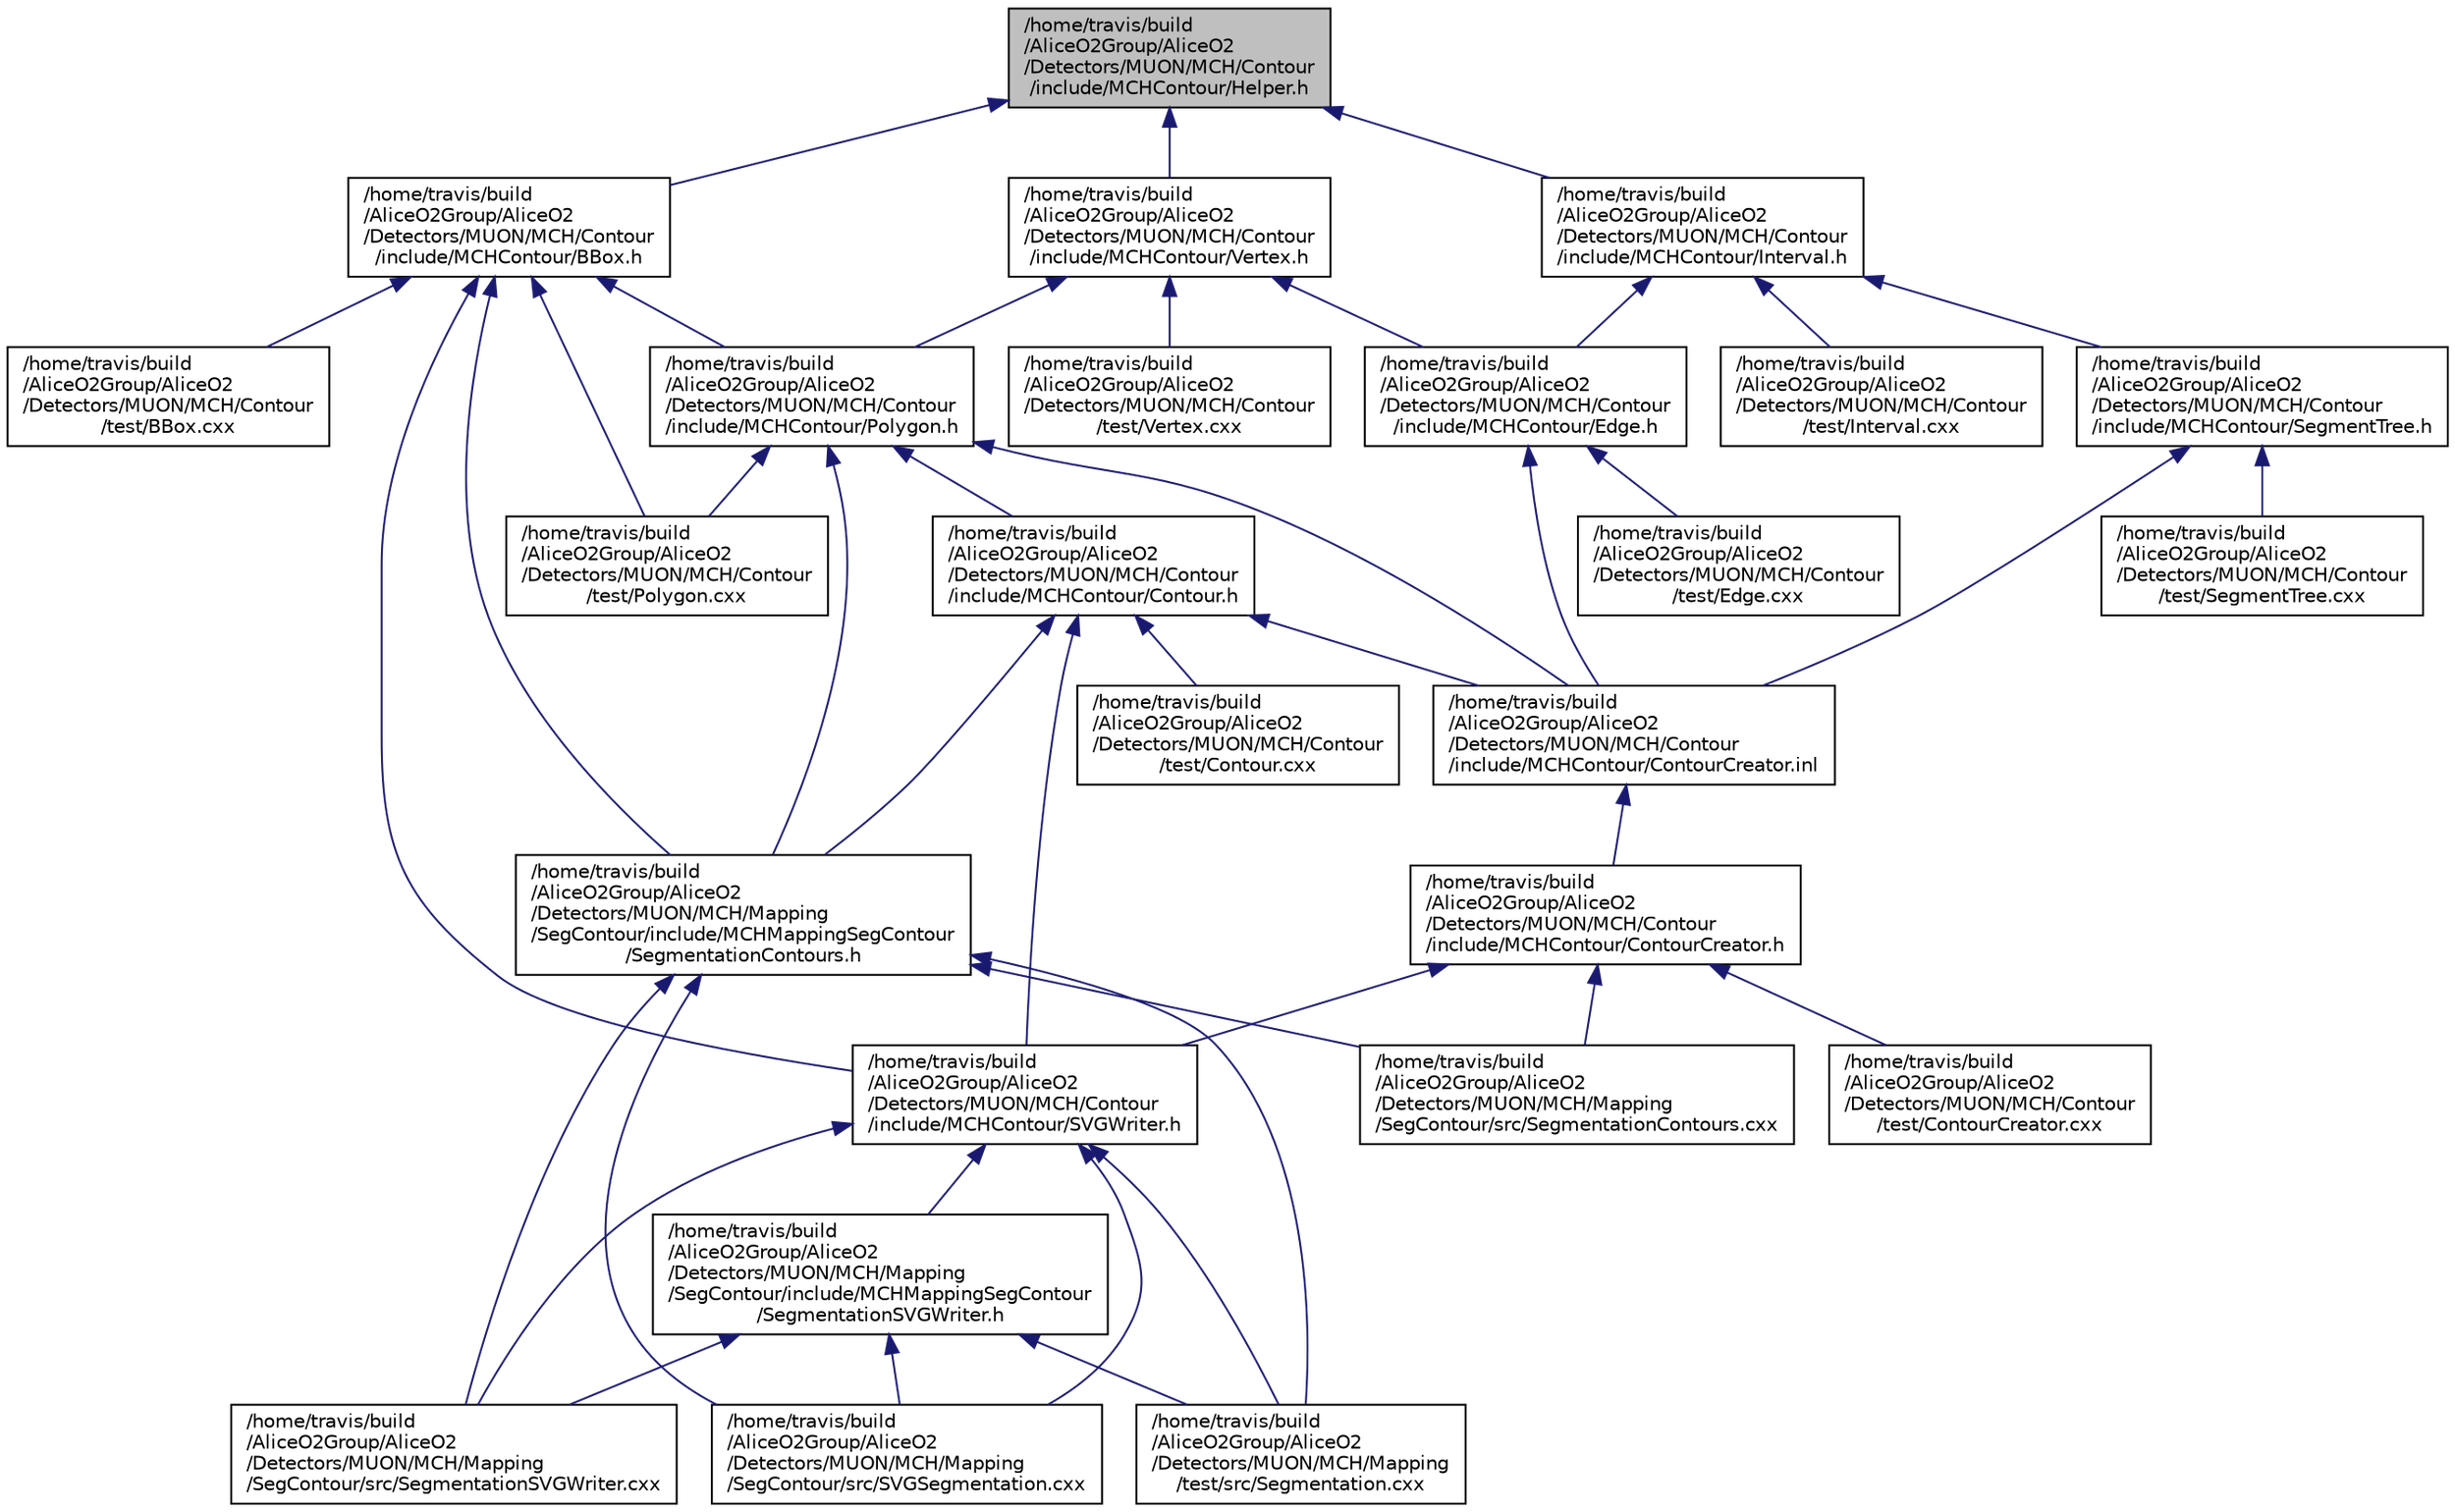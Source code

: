digraph "/home/travis/build/AliceO2Group/AliceO2/Detectors/MUON/MCH/Contour/include/MCHContour/Helper.h"
{
 // INTERACTIVE_SVG=YES
  bgcolor="transparent";
  edge [fontname="Helvetica",fontsize="10",labelfontname="Helvetica",labelfontsize="10"];
  node [fontname="Helvetica",fontsize="10",shape=record];
  Node1 [label="/home/travis/build\l/AliceO2Group/AliceO2\l/Detectors/MUON/MCH/Contour\l/include/MCHContour/Helper.h",height=0.2,width=0.4,color="black", fillcolor="grey75", style="filled" fontcolor="black"];
  Node1 -> Node2 [dir="back",color="midnightblue",fontsize="10",style="solid",fontname="Helvetica"];
  Node2 [label="/home/travis/build\l/AliceO2Group/AliceO2\l/Detectors/MUON/MCH/Contour\l/include/MCHContour/BBox.h",height=0.2,width=0.4,color="black",URL="$d0/ddc/BBox_8h.html"];
  Node2 -> Node3 [dir="back",color="midnightblue",fontsize="10",style="solid",fontname="Helvetica"];
  Node3 [label="/home/travis/build\l/AliceO2Group/AliceO2\l/Detectors/MUON/MCH/Contour\l/include/MCHContour/Polygon.h",height=0.2,width=0.4,color="black",URL="$dc/ddd/Polygon_8h.html"];
  Node3 -> Node4 [dir="back",color="midnightblue",fontsize="10",style="solid",fontname="Helvetica"];
  Node4 [label="/home/travis/build\l/AliceO2Group/AliceO2\l/Detectors/MUON/MCH/Contour\l/include/MCHContour/Contour.h",height=0.2,width=0.4,color="black",URL="$db/d08/Contour_8h.html"];
  Node4 -> Node5 [dir="back",color="midnightblue",fontsize="10",style="solid",fontname="Helvetica"];
  Node5 [label="/home/travis/build\l/AliceO2Group/AliceO2\l/Detectors/MUON/MCH/Contour\l/include/MCHContour/ContourCreator.inl",height=0.2,width=0.4,color="black",URL="$dc/d15/ContourCreator_8inl.html"];
  Node5 -> Node6 [dir="back",color="midnightblue",fontsize="10",style="solid",fontname="Helvetica"];
  Node6 [label="/home/travis/build\l/AliceO2Group/AliceO2\l/Detectors/MUON/MCH/Contour\l/include/MCHContour/ContourCreator.h",height=0.2,width=0.4,color="black",URL="$d4/d84/ContourCreator_8h.html"];
  Node6 -> Node7 [dir="back",color="midnightblue",fontsize="10",style="solid",fontname="Helvetica"];
  Node7 [label="/home/travis/build\l/AliceO2Group/AliceO2\l/Detectors/MUON/MCH/Contour\l/include/MCHContour/SVGWriter.h",height=0.2,width=0.4,color="black",URL="$de/d51/SVGWriter_8h.html"];
  Node7 -> Node8 [dir="back",color="midnightblue",fontsize="10",style="solid",fontname="Helvetica"];
  Node8 [label="/home/travis/build\l/AliceO2Group/AliceO2\l/Detectors/MUON/MCH/Mapping\l/SegContour/include/MCHMappingSegContour\l/SegmentationSVGWriter.h",height=0.2,width=0.4,color="black",URL="$d5/d3f/SegmentationSVGWriter_8h.html"];
  Node8 -> Node9 [dir="back",color="midnightblue",fontsize="10",style="solid",fontname="Helvetica"];
  Node9 [label="/home/travis/build\l/AliceO2Group/AliceO2\l/Detectors/MUON/MCH/Mapping\l/SegContour/src/SegmentationSVGWriter.cxx",height=0.2,width=0.4,color="black",URL="$de/d56/SegmentationSVGWriter_8cxx.html"];
  Node8 -> Node10 [dir="back",color="midnightblue",fontsize="10",style="solid",fontname="Helvetica"];
  Node10 [label="/home/travis/build\l/AliceO2Group/AliceO2\l/Detectors/MUON/MCH/Mapping\l/SegContour/src/SVGSegmentation.cxx",height=0.2,width=0.4,color="black",URL="$d2/d0f/SVGSegmentation_8cxx.html"];
  Node8 -> Node11 [dir="back",color="midnightblue",fontsize="10",style="solid",fontname="Helvetica"];
  Node11 [label="/home/travis/build\l/AliceO2Group/AliceO2\l/Detectors/MUON/MCH/Mapping\l/test/src/Segmentation.cxx",height=0.2,width=0.4,color="black",URL="$d5/d2d/MUON_2MCH_2Mapping_2test_2src_2Segmentation_8cxx.html"];
  Node7 -> Node9 [dir="back",color="midnightblue",fontsize="10",style="solid",fontname="Helvetica"];
  Node7 -> Node10 [dir="back",color="midnightblue",fontsize="10",style="solid",fontname="Helvetica"];
  Node7 -> Node11 [dir="back",color="midnightblue",fontsize="10",style="solid",fontname="Helvetica"];
  Node6 -> Node12 [dir="back",color="midnightblue",fontsize="10",style="solid",fontname="Helvetica"];
  Node12 [label="/home/travis/build\l/AliceO2Group/AliceO2\l/Detectors/MUON/MCH/Contour\l/test/ContourCreator.cxx",height=0.2,width=0.4,color="black",URL="$d3/d4a/ContourCreator_8cxx.html"];
  Node6 -> Node13 [dir="back",color="midnightblue",fontsize="10",style="solid",fontname="Helvetica"];
  Node13 [label="/home/travis/build\l/AliceO2Group/AliceO2\l/Detectors/MUON/MCH/Mapping\l/SegContour/src/SegmentationContours.cxx",height=0.2,width=0.4,color="black",URL="$de/de2/SegmentationContours_8cxx.html"];
  Node4 -> Node7 [dir="back",color="midnightblue",fontsize="10",style="solid",fontname="Helvetica"];
  Node4 -> Node14 [dir="back",color="midnightblue",fontsize="10",style="solid",fontname="Helvetica"];
  Node14 [label="/home/travis/build\l/AliceO2Group/AliceO2\l/Detectors/MUON/MCH/Contour\l/test/Contour.cxx",height=0.2,width=0.4,color="black",URL="$d8/d3b/Contour_8cxx.html"];
  Node4 -> Node15 [dir="back",color="midnightblue",fontsize="10",style="solid",fontname="Helvetica"];
  Node15 [label="/home/travis/build\l/AliceO2Group/AliceO2\l/Detectors/MUON/MCH/Mapping\l/SegContour/include/MCHMappingSegContour\l/SegmentationContours.h",height=0.2,width=0.4,color="black",URL="$dd/d1c/SegmentationContours_8h.html"];
  Node15 -> Node13 [dir="back",color="midnightblue",fontsize="10",style="solid",fontname="Helvetica"];
  Node15 -> Node9 [dir="back",color="midnightblue",fontsize="10",style="solid",fontname="Helvetica"];
  Node15 -> Node10 [dir="back",color="midnightblue",fontsize="10",style="solid",fontname="Helvetica"];
  Node15 -> Node11 [dir="back",color="midnightblue",fontsize="10",style="solid",fontname="Helvetica"];
  Node3 -> Node5 [dir="back",color="midnightblue",fontsize="10",style="solid",fontname="Helvetica"];
  Node3 -> Node16 [dir="back",color="midnightblue",fontsize="10",style="solid",fontname="Helvetica"];
  Node16 [label="/home/travis/build\l/AliceO2Group/AliceO2\l/Detectors/MUON/MCH/Contour\l/test/Polygon.cxx",height=0.2,width=0.4,color="black",URL="$d4/d33/Polygon_8cxx.html"];
  Node3 -> Node15 [dir="back",color="midnightblue",fontsize="10",style="solid",fontname="Helvetica"];
  Node2 -> Node7 [dir="back",color="midnightblue",fontsize="10",style="solid",fontname="Helvetica"];
  Node2 -> Node17 [dir="back",color="midnightblue",fontsize="10",style="solid",fontname="Helvetica"];
  Node17 [label="/home/travis/build\l/AliceO2Group/AliceO2\l/Detectors/MUON/MCH/Contour\l/test/BBox.cxx",height=0.2,width=0.4,color="black",URL="$d4/da8/BBox_8cxx.html"];
  Node2 -> Node16 [dir="back",color="midnightblue",fontsize="10",style="solid",fontname="Helvetica"];
  Node2 -> Node15 [dir="back",color="midnightblue",fontsize="10",style="solid",fontname="Helvetica"];
  Node1 -> Node18 [dir="back",color="midnightblue",fontsize="10",style="solid",fontname="Helvetica"];
  Node18 [label="/home/travis/build\l/AliceO2Group/AliceO2\l/Detectors/MUON/MCH/Contour\l/include/MCHContour/Vertex.h",height=0.2,width=0.4,color="black",URL="$dd/dbc/Detectors_2MUON_2MCH_2Contour_2include_2MCHContour_2Vertex_8h.html"];
  Node18 -> Node3 [dir="back",color="midnightblue",fontsize="10",style="solid",fontname="Helvetica"];
  Node18 -> Node19 [dir="back",color="midnightblue",fontsize="10",style="solid",fontname="Helvetica"];
  Node19 [label="/home/travis/build\l/AliceO2Group/AliceO2\l/Detectors/MUON/MCH/Contour\l/include/MCHContour/Edge.h",height=0.2,width=0.4,color="black",URL="$d5/de0/Edge_8h.html"];
  Node19 -> Node5 [dir="back",color="midnightblue",fontsize="10",style="solid",fontname="Helvetica"];
  Node19 -> Node20 [dir="back",color="midnightblue",fontsize="10",style="solid",fontname="Helvetica"];
  Node20 [label="/home/travis/build\l/AliceO2Group/AliceO2\l/Detectors/MUON/MCH/Contour\l/test/Edge.cxx",height=0.2,width=0.4,color="black",URL="$d6/d3f/Edge_8cxx.html"];
  Node18 -> Node21 [dir="back",color="midnightblue",fontsize="10",style="solid",fontname="Helvetica"];
  Node21 [label="/home/travis/build\l/AliceO2Group/AliceO2\l/Detectors/MUON/MCH/Contour\l/test/Vertex.cxx",height=0.2,width=0.4,color="black",URL="$d2/db1/Detectors_2MUON_2MCH_2Contour_2test_2Vertex_8cxx.html"];
  Node1 -> Node22 [dir="back",color="midnightblue",fontsize="10",style="solid",fontname="Helvetica"];
  Node22 [label="/home/travis/build\l/AliceO2Group/AliceO2\l/Detectors/MUON/MCH/Contour\l/include/MCHContour/Interval.h",height=0.2,width=0.4,color="black",URL="$d1/d55/Interval_8h.html"];
  Node22 -> Node19 [dir="back",color="midnightblue",fontsize="10",style="solid",fontname="Helvetica"];
  Node22 -> Node23 [dir="back",color="midnightblue",fontsize="10",style="solid",fontname="Helvetica"];
  Node23 [label="/home/travis/build\l/AliceO2Group/AliceO2\l/Detectors/MUON/MCH/Contour\l/include/MCHContour/SegmentTree.h",height=0.2,width=0.4,color="black",URL="$dc/ded/SegmentTree_8h.html"];
  Node23 -> Node5 [dir="back",color="midnightblue",fontsize="10",style="solid",fontname="Helvetica"];
  Node23 -> Node24 [dir="back",color="midnightblue",fontsize="10",style="solid",fontname="Helvetica"];
  Node24 [label="/home/travis/build\l/AliceO2Group/AliceO2\l/Detectors/MUON/MCH/Contour\l/test/SegmentTree.cxx",height=0.2,width=0.4,color="black",URL="$df/d83/SegmentTree_8cxx.html"];
  Node22 -> Node25 [dir="back",color="midnightblue",fontsize="10",style="solid",fontname="Helvetica"];
  Node25 [label="/home/travis/build\l/AliceO2Group/AliceO2\l/Detectors/MUON/MCH/Contour\l/test/Interval.cxx",height=0.2,width=0.4,color="black",URL="$d7/dba/Interval_8cxx.html"];
}
